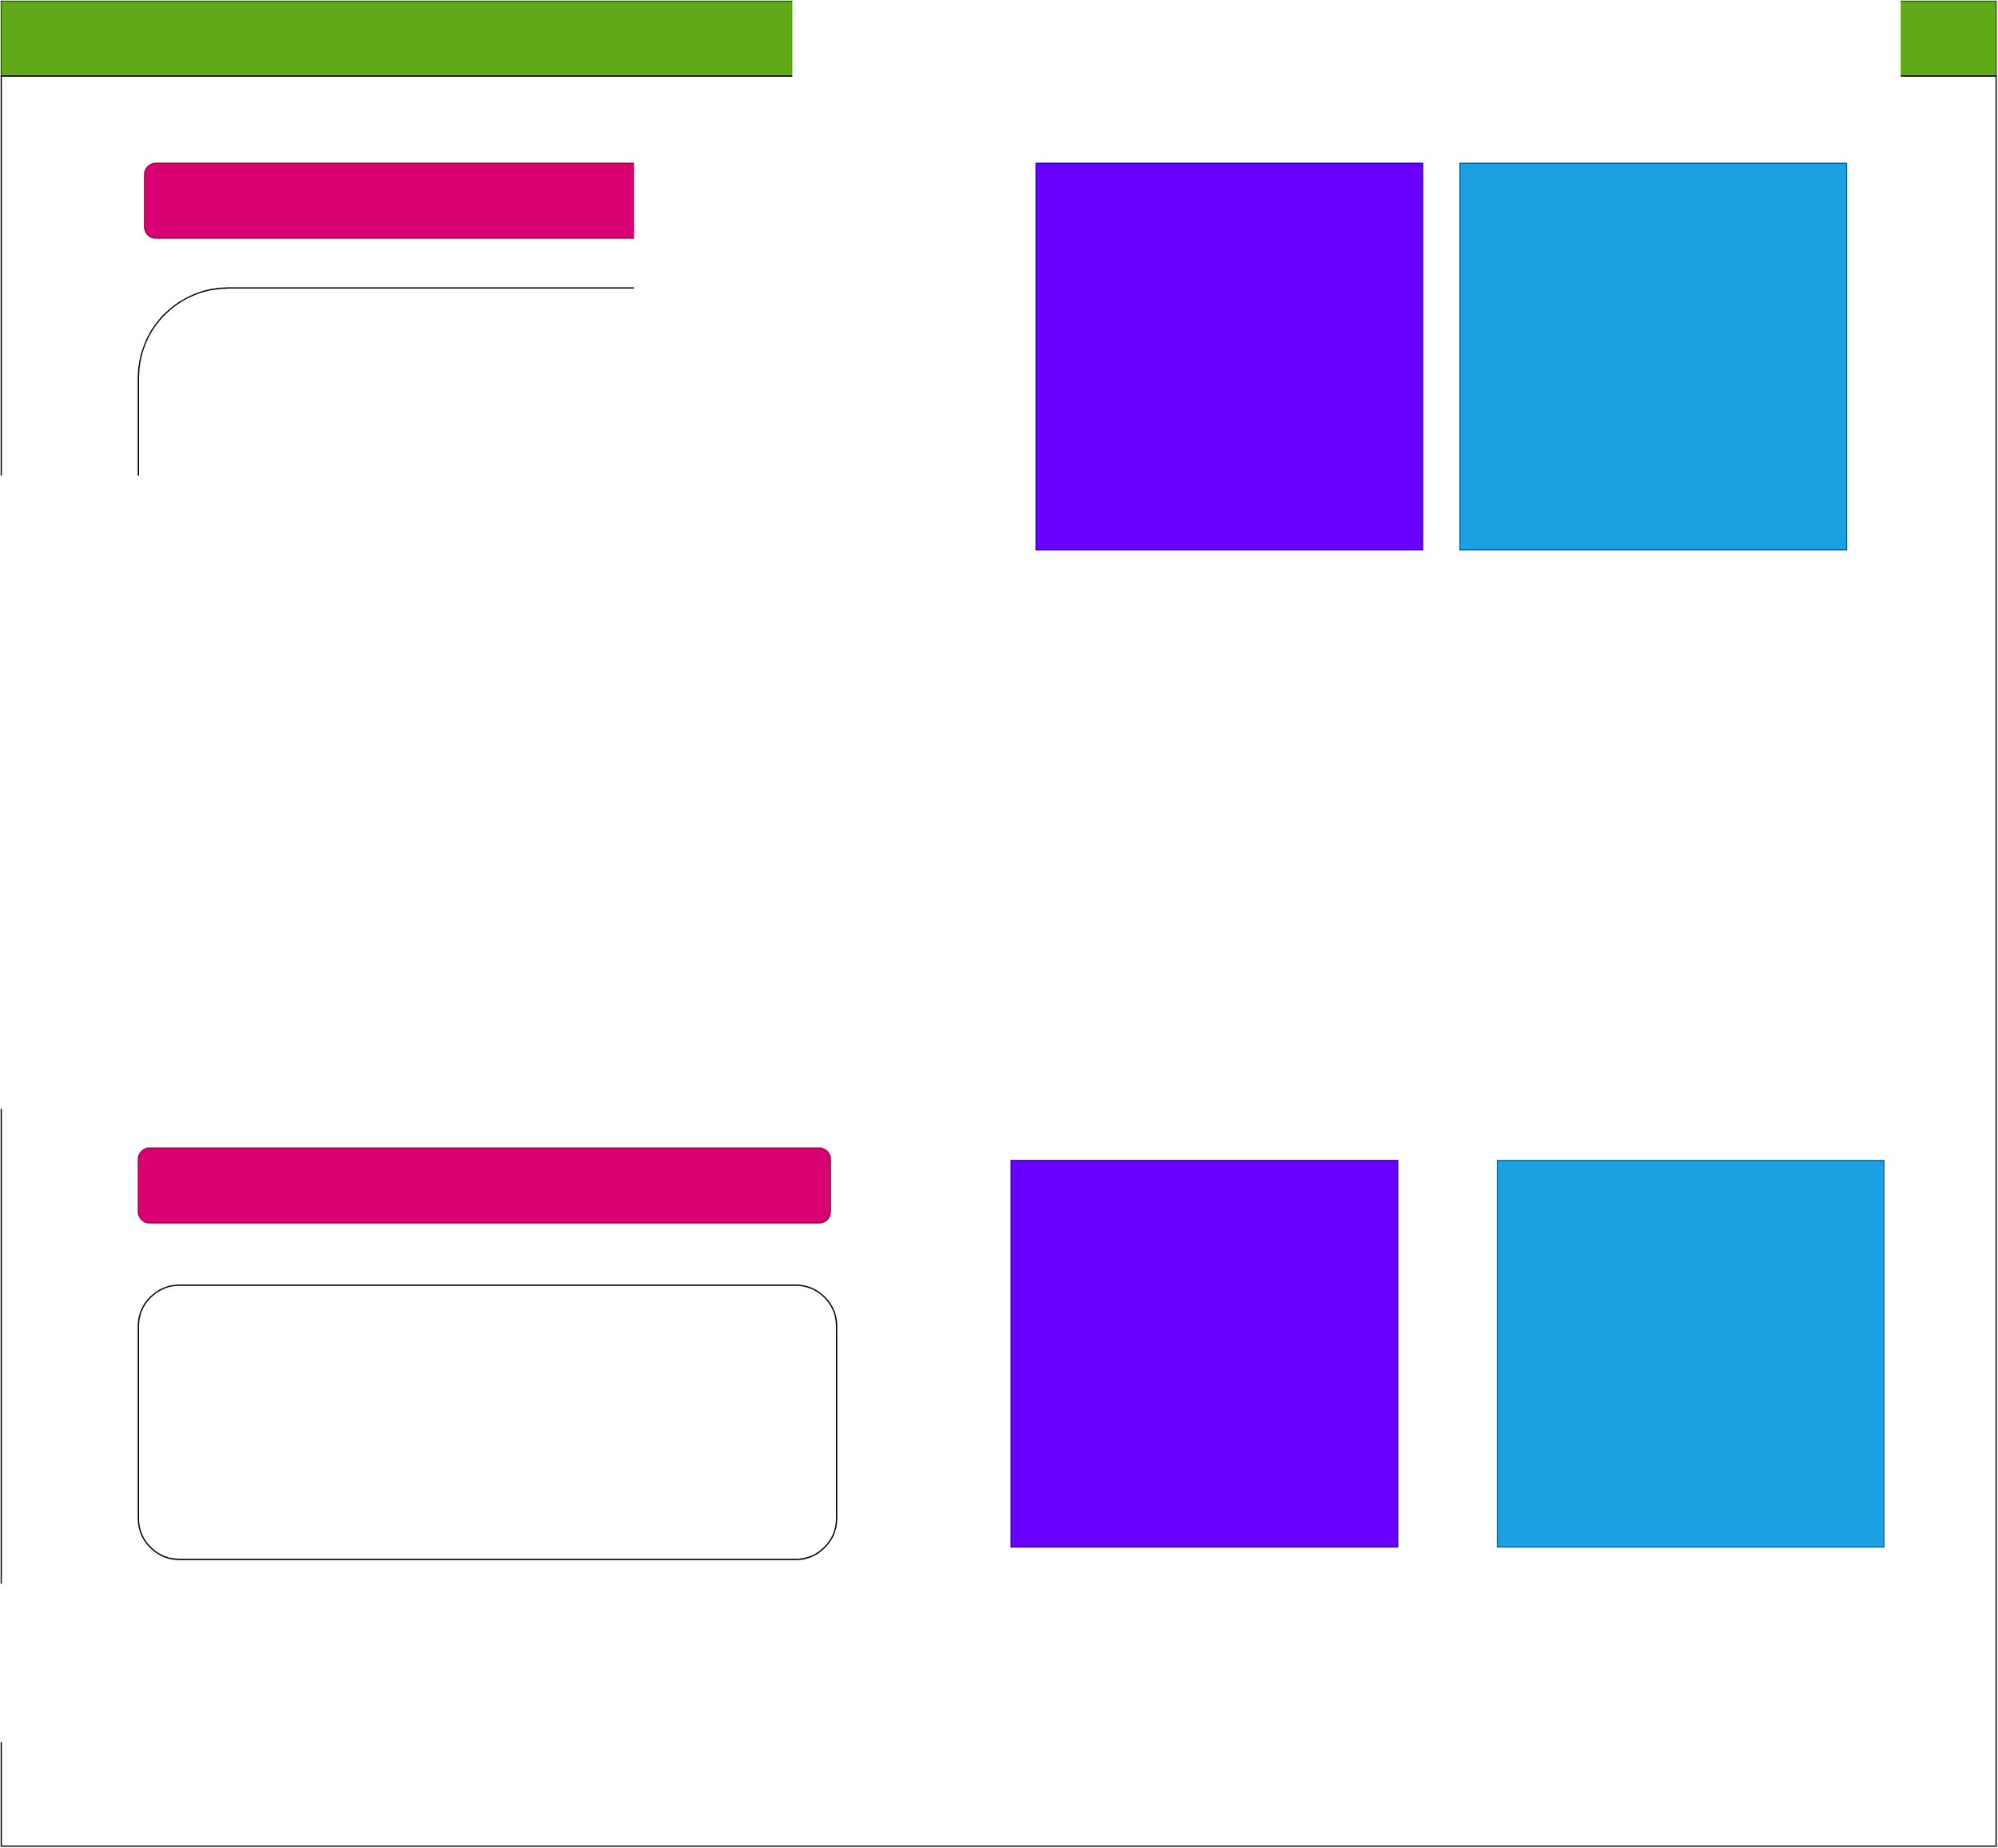 <mxfile version="22.0.2" type="device">
  <diagram name="Page-1" id="4Ex4jXdC-lSHc9FFFn1K">
    <mxGraphModel dx="1750" dy="1118" grid="1" gridSize="10" guides="1" tooltips="1" connect="1" arrows="1" fold="1" page="1" pageScale="1" pageWidth="1600" pageHeight="900" math="0" shadow="0">
      <root>
        <mxCell id="0" />
        <mxCell id="1" parent="0" />
        <mxCell id="E_cQTGha5tROndE4W1PV-1" value="" style="rounded=0;whiteSpace=wrap;html=1;fontSize=16;fillColor=#60a917;fontColor=#ffffff;strokeColor=#2D7600;" parent="1" vertex="1">
          <mxGeometry width="1600" height="60" as="geometry" />
        </mxCell>
        <mxCell id="E_cQTGha5tROndE4W1PV-2" value="" style="rounded=0;whiteSpace=wrap;html=1;fontSize=16;" parent="1" vertex="1">
          <mxGeometry y="60" width="1600" height="1420" as="geometry" />
        </mxCell>
        <mxCell id="qSjhLi5UNrE3N7G1Dx0A-1" value="" style="rounded=1;whiteSpace=wrap;html=1;fontSize=16;fillColor=#d80073;fontColor=#ffffff;strokeColor=#A50040;" parent="1" vertex="1">
          <mxGeometry x="115" y="130" width="515" height="60" as="geometry" />
        </mxCell>
        <mxCell id="qSjhLi5UNrE3N7G1Dx0A-2" value="" style="rounded=1;whiteSpace=wrap;html=1;fontSize=16;" parent="1" vertex="1">
          <mxGeometry x="110" y="230" width="520" height="480" as="geometry" />
        </mxCell>
        <mxCell id="qSjhLi5UNrE3N7G1Dx0A-3" value="" style="whiteSpace=wrap;html=1;aspect=fixed;fontSize=16;fillColor=#6a00ff;fontColor=#ffffff;strokeColor=#3700CC;" parent="1" vertex="1">
          <mxGeometry x="830" y="130" width="310" height="310" as="geometry" />
        </mxCell>
        <mxCell id="qSjhLi5UNrE3N7G1Dx0A-9" value="" style="whiteSpace=wrap;html=1;aspect=fixed;fontSize=16;fillColor=#1ba1e2;fontColor=#ffffff;strokeColor=#006EAF;" parent="1" vertex="1">
          <mxGeometry x="1170" y="130" width="310" height="310" as="geometry" />
        </mxCell>
        <mxCell id="qSjhLi5UNrE3N7G1Dx0A-10" value="" style="rounded=1;whiteSpace=wrap;html=1;fontSize=16;fillColor=#d80073;fontColor=#ffffff;strokeColor=#A50040;" parent="1" vertex="1">
          <mxGeometry x="110" y="920" width="555" height="60" as="geometry" />
        </mxCell>
        <mxCell id="qSjhLi5UNrE3N7G1Dx0A-11" value="" style="rounded=1;whiteSpace=wrap;html=1;fontSize=16;" parent="1" vertex="1">
          <mxGeometry x="110" y="1030" width="560" height="220" as="geometry" />
        </mxCell>
        <mxCell id="qSjhLi5UNrE3N7G1Dx0A-12" value="" style="whiteSpace=wrap;html=1;aspect=fixed;fontSize=16;fillColor=#6a00ff;fontColor=#ffffff;strokeColor=#3700CC;" parent="1" vertex="1">
          <mxGeometry x="810" y="930" width="310" height="310" as="geometry" />
        </mxCell>
        <mxCell id="qSjhLi5UNrE3N7G1Dx0A-13" value="" style="whiteSpace=wrap;html=1;aspect=fixed;fontSize=16;fillColor=#1ba1e2;fontColor=#ffffff;strokeColor=#006EAF;" parent="1" vertex="1">
          <mxGeometry x="1200" y="930" width="310" height="310" as="geometry" />
        </mxCell>
      </root>
    </mxGraphModel>
  </diagram>
</mxfile>
